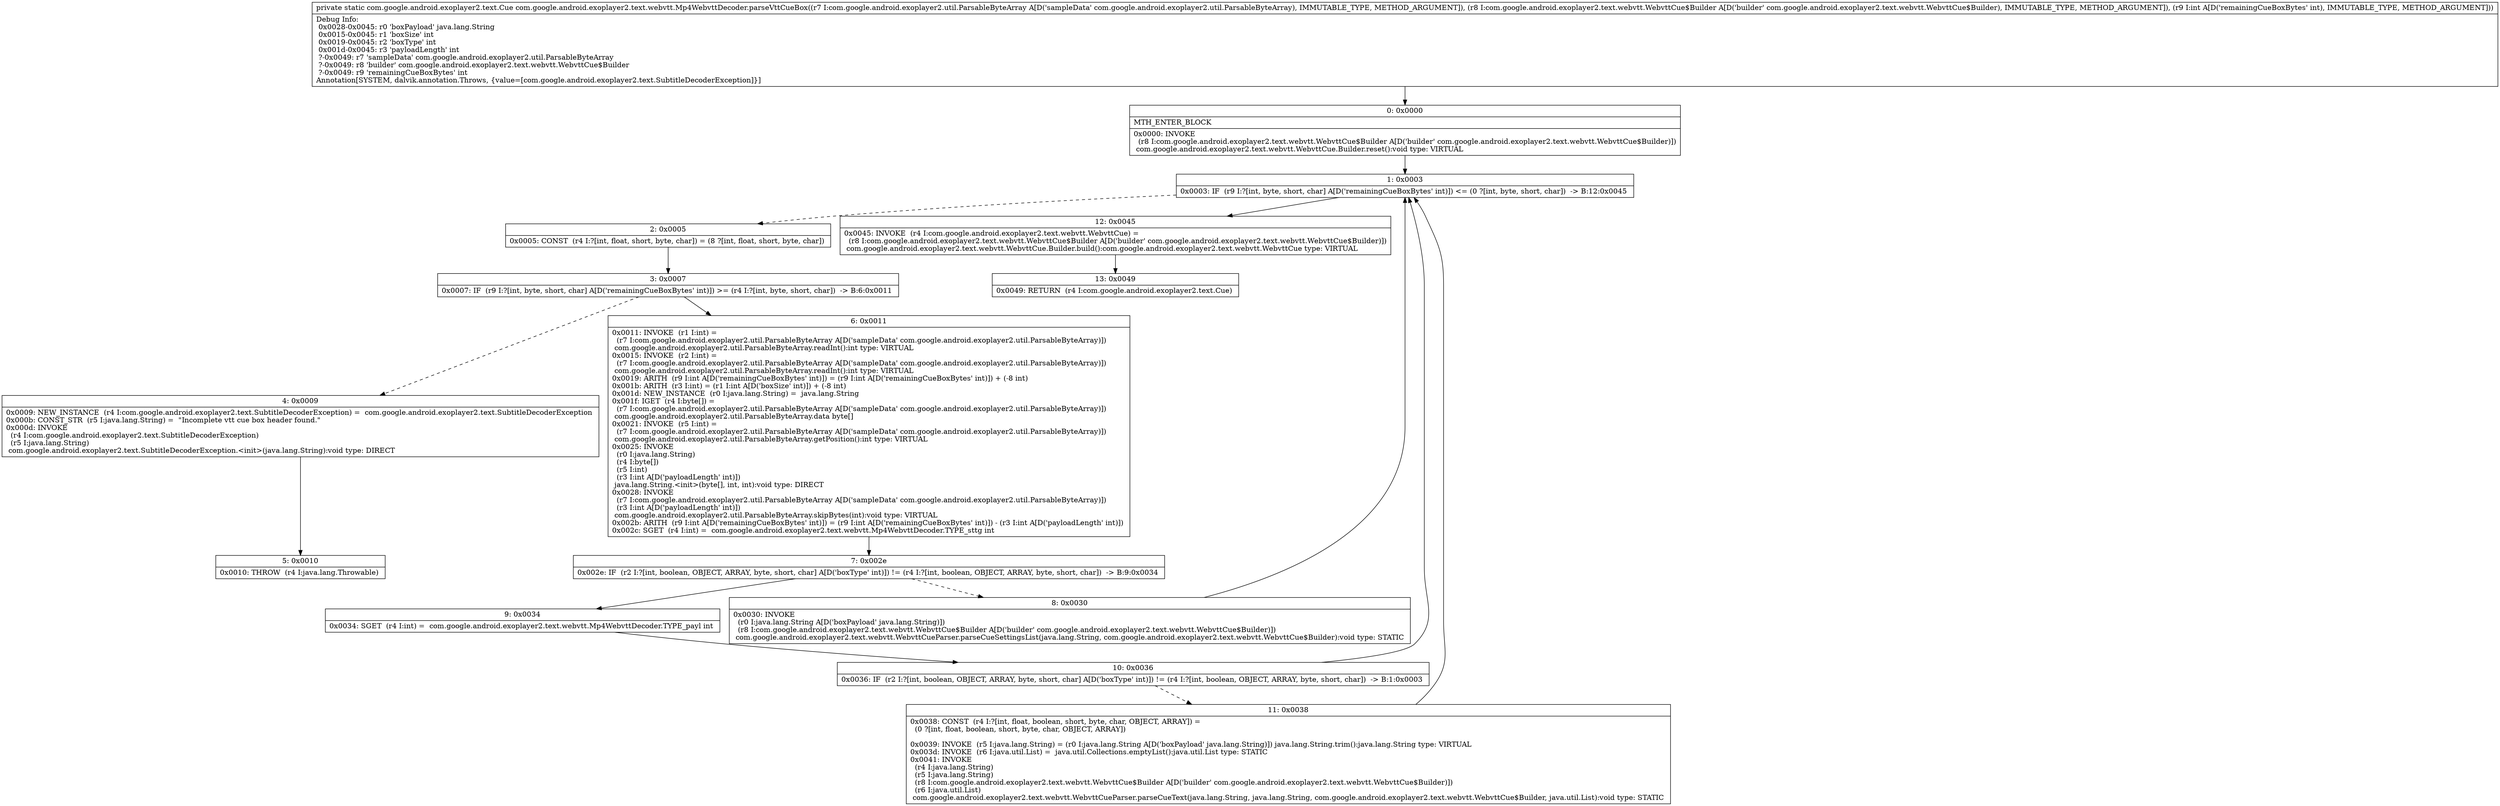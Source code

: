 digraph "CFG forcom.google.android.exoplayer2.text.webvtt.Mp4WebvttDecoder.parseVttCueBox(Lcom\/google\/android\/exoplayer2\/util\/ParsableByteArray;Lcom\/google\/android\/exoplayer2\/text\/webvtt\/WebvttCue$Builder;I)Lcom\/google\/android\/exoplayer2\/text\/Cue;" {
Node_0 [shape=record,label="{0\:\ 0x0000|MTH_ENTER_BLOCK\l|0x0000: INVOKE  \l  (r8 I:com.google.android.exoplayer2.text.webvtt.WebvttCue$Builder A[D('builder' com.google.android.exoplayer2.text.webvtt.WebvttCue$Builder)])\l com.google.android.exoplayer2.text.webvtt.WebvttCue.Builder.reset():void type: VIRTUAL \l}"];
Node_1 [shape=record,label="{1\:\ 0x0003|0x0003: IF  (r9 I:?[int, byte, short, char] A[D('remainingCueBoxBytes' int)]) \<= (0 ?[int, byte, short, char])  \-\> B:12:0x0045 \l}"];
Node_2 [shape=record,label="{2\:\ 0x0005|0x0005: CONST  (r4 I:?[int, float, short, byte, char]) = (8 ?[int, float, short, byte, char]) \l}"];
Node_3 [shape=record,label="{3\:\ 0x0007|0x0007: IF  (r9 I:?[int, byte, short, char] A[D('remainingCueBoxBytes' int)]) \>= (r4 I:?[int, byte, short, char])  \-\> B:6:0x0011 \l}"];
Node_4 [shape=record,label="{4\:\ 0x0009|0x0009: NEW_INSTANCE  (r4 I:com.google.android.exoplayer2.text.SubtitleDecoderException) =  com.google.android.exoplayer2.text.SubtitleDecoderException \l0x000b: CONST_STR  (r5 I:java.lang.String) =  \"Incomplete vtt cue box header found.\" \l0x000d: INVOKE  \l  (r4 I:com.google.android.exoplayer2.text.SubtitleDecoderException)\l  (r5 I:java.lang.String)\l com.google.android.exoplayer2.text.SubtitleDecoderException.\<init\>(java.lang.String):void type: DIRECT \l}"];
Node_5 [shape=record,label="{5\:\ 0x0010|0x0010: THROW  (r4 I:java.lang.Throwable) \l}"];
Node_6 [shape=record,label="{6\:\ 0x0011|0x0011: INVOKE  (r1 I:int) = \l  (r7 I:com.google.android.exoplayer2.util.ParsableByteArray A[D('sampleData' com.google.android.exoplayer2.util.ParsableByteArray)])\l com.google.android.exoplayer2.util.ParsableByteArray.readInt():int type: VIRTUAL \l0x0015: INVOKE  (r2 I:int) = \l  (r7 I:com.google.android.exoplayer2.util.ParsableByteArray A[D('sampleData' com.google.android.exoplayer2.util.ParsableByteArray)])\l com.google.android.exoplayer2.util.ParsableByteArray.readInt():int type: VIRTUAL \l0x0019: ARITH  (r9 I:int A[D('remainingCueBoxBytes' int)]) = (r9 I:int A[D('remainingCueBoxBytes' int)]) + (\-8 int) \l0x001b: ARITH  (r3 I:int) = (r1 I:int A[D('boxSize' int)]) + (\-8 int) \l0x001d: NEW_INSTANCE  (r0 I:java.lang.String) =  java.lang.String \l0x001f: IGET  (r4 I:byte[]) = \l  (r7 I:com.google.android.exoplayer2.util.ParsableByteArray A[D('sampleData' com.google.android.exoplayer2.util.ParsableByteArray)])\l com.google.android.exoplayer2.util.ParsableByteArray.data byte[] \l0x0021: INVOKE  (r5 I:int) = \l  (r7 I:com.google.android.exoplayer2.util.ParsableByteArray A[D('sampleData' com.google.android.exoplayer2.util.ParsableByteArray)])\l com.google.android.exoplayer2.util.ParsableByteArray.getPosition():int type: VIRTUAL \l0x0025: INVOKE  \l  (r0 I:java.lang.String)\l  (r4 I:byte[])\l  (r5 I:int)\l  (r3 I:int A[D('payloadLength' int)])\l java.lang.String.\<init\>(byte[], int, int):void type: DIRECT \l0x0028: INVOKE  \l  (r7 I:com.google.android.exoplayer2.util.ParsableByteArray A[D('sampleData' com.google.android.exoplayer2.util.ParsableByteArray)])\l  (r3 I:int A[D('payloadLength' int)])\l com.google.android.exoplayer2.util.ParsableByteArray.skipBytes(int):void type: VIRTUAL \l0x002b: ARITH  (r9 I:int A[D('remainingCueBoxBytes' int)]) = (r9 I:int A[D('remainingCueBoxBytes' int)]) \- (r3 I:int A[D('payloadLength' int)]) \l0x002c: SGET  (r4 I:int) =  com.google.android.exoplayer2.text.webvtt.Mp4WebvttDecoder.TYPE_sttg int \l}"];
Node_7 [shape=record,label="{7\:\ 0x002e|0x002e: IF  (r2 I:?[int, boolean, OBJECT, ARRAY, byte, short, char] A[D('boxType' int)]) != (r4 I:?[int, boolean, OBJECT, ARRAY, byte, short, char])  \-\> B:9:0x0034 \l}"];
Node_8 [shape=record,label="{8\:\ 0x0030|0x0030: INVOKE  \l  (r0 I:java.lang.String A[D('boxPayload' java.lang.String)])\l  (r8 I:com.google.android.exoplayer2.text.webvtt.WebvttCue$Builder A[D('builder' com.google.android.exoplayer2.text.webvtt.WebvttCue$Builder)])\l com.google.android.exoplayer2.text.webvtt.WebvttCueParser.parseCueSettingsList(java.lang.String, com.google.android.exoplayer2.text.webvtt.WebvttCue$Builder):void type: STATIC \l}"];
Node_9 [shape=record,label="{9\:\ 0x0034|0x0034: SGET  (r4 I:int) =  com.google.android.exoplayer2.text.webvtt.Mp4WebvttDecoder.TYPE_payl int \l}"];
Node_10 [shape=record,label="{10\:\ 0x0036|0x0036: IF  (r2 I:?[int, boolean, OBJECT, ARRAY, byte, short, char] A[D('boxType' int)]) != (r4 I:?[int, boolean, OBJECT, ARRAY, byte, short, char])  \-\> B:1:0x0003 \l}"];
Node_11 [shape=record,label="{11\:\ 0x0038|0x0038: CONST  (r4 I:?[int, float, boolean, short, byte, char, OBJECT, ARRAY]) = \l  (0 ?[int, float, boolean, short, byte, char, OBJECT, ARRAY])\l \l0x0039: INVOKE  (r5 I:java.lang.String) = (r0 I:java.lang.String A[D('boxPayload' java.lang.String)]) java.lang.String.trim():java.lang.String type: VIRTUAL \l0x003d: INVOKE  (r6 I:java.util.List) =  java.util.Collections.emptyList():java.util.List type: STATIC \l0x0041: INVOKE  \l  (r4 I:java.lang.String)\l  (r5 I:java.lang.String)\l  (r8 I:com.google.android.exoplayer2.text.webvtt.WebvttCue$Builder A[D('builder' com.google.android.exoplayer2.text.webvtt.WebvttCue$Builder)])\l  (r6 I:java.util.List)\l com.google.android.exoplayer2.text.webvtt.WebvttCueParser.parseCueText(java.lang.String, java.lang.String, com.google.android.exoplayer2.text.webvtt.WebvttCue$Builder, java.util.List):void type: STATIC \l}"];
Node_12 [shape=record,label="{12\:\ 0x0045|0x0045: INVOKE  (r4 I:com.google.android.exoplayer2.text.webvtt.WebvttCue) = \l  (r8 I:com.google.android.exoplayer2.text.webvtt.WebvttCue$Builder A[D('builder' com.google.android.exoplayer2.text.webvtt.WebvttCue$Builder)])\l com.google.android.exoplayer2.text.webvtt.WebvttCue.Builder.build():com.google.android.exoplayer2.text.webvtt.WebvttCue type: VIRTUAL \l}"];
Node_13 [shape=record,label="{13\:\ 0x0049|0x0049: RETURN  (r4 I:com.google.android.exoplayer2.text.Cue) \l}"];
MethodNode[shape=record,label="{private static com.google.android.exoplayer2.text.Cue com.google.android.exoplayer2.text.webvtt.Mp4WebvttDecoder.parseVttCueBox((r7 I:com.google.android.exoplayer2.util.ParsableByteArray A[D('sampleData' com.google.android.exoplayer2.util.ParsableByteArray), IMMUTABLE_TYPE, METHOD_ARGUMENT]), (r8 I:com.google.android.exoplayer2.text.webvtt.WebvttCue$Builder A[D('builder' com.google.android.exoplayer2.text.webvtt.WebvttCue$Builder), IMMUTABLE_TYPE, METHOD_ARGUMENT]), (r9 I:int A[D('remainingCueBoxBytes' int), IMMUTABLE_TYPE, METHOD_ARGUMENT]))  | Debug Info:\l  0x0028\-0x0045: r0 'boxPayload' java.lang.String\l  0x0015\-0x0045: r1 'boxSize' int\l  0x0019\-0x0045: r2 'boxType' int\l  0x001d\-0x0045: r3 'payloadLength' int\l  ?\-0x0049: r7 'sampleData' com.google.android.exoplayer2.util.ParsableByteArray\l  ?\-0x0049: r8 'builder' com.google.android.exoplayer2.text.webvtt.WebvttCue$Builder\l  ?\-0x0049: r9 'remainingCueBoxBytes' int\lAnnotation[SYSTEM, dalvik.annotation.Throws, \{value=[com.google.android.exoplayer2.text.SubtitleDecoderException]\}]\l}"];
MethodNode -> Node_0;
Node_0 -> Node_1;
Node_1 -> Node_2[style=dashed];
Node_1 -> Node_12;
Node_2 -> Node_3;
Node_3 -> Node_4[style=dashed];
Node_3 -> Node_6;
Node_4 -> Node_5;
Node_6 -> Node_7;
Node_7 -> Node_8[style=dashed];
Node_7 -> Node_9;
Node_8 -> Node_1;
Node_9 -> Node_10;
Node_10 -> Node_1;
Node_10 -> Node_11[style=dashed];
Node_11 -> Node_1;
Node_12 -> Node_13;
}

